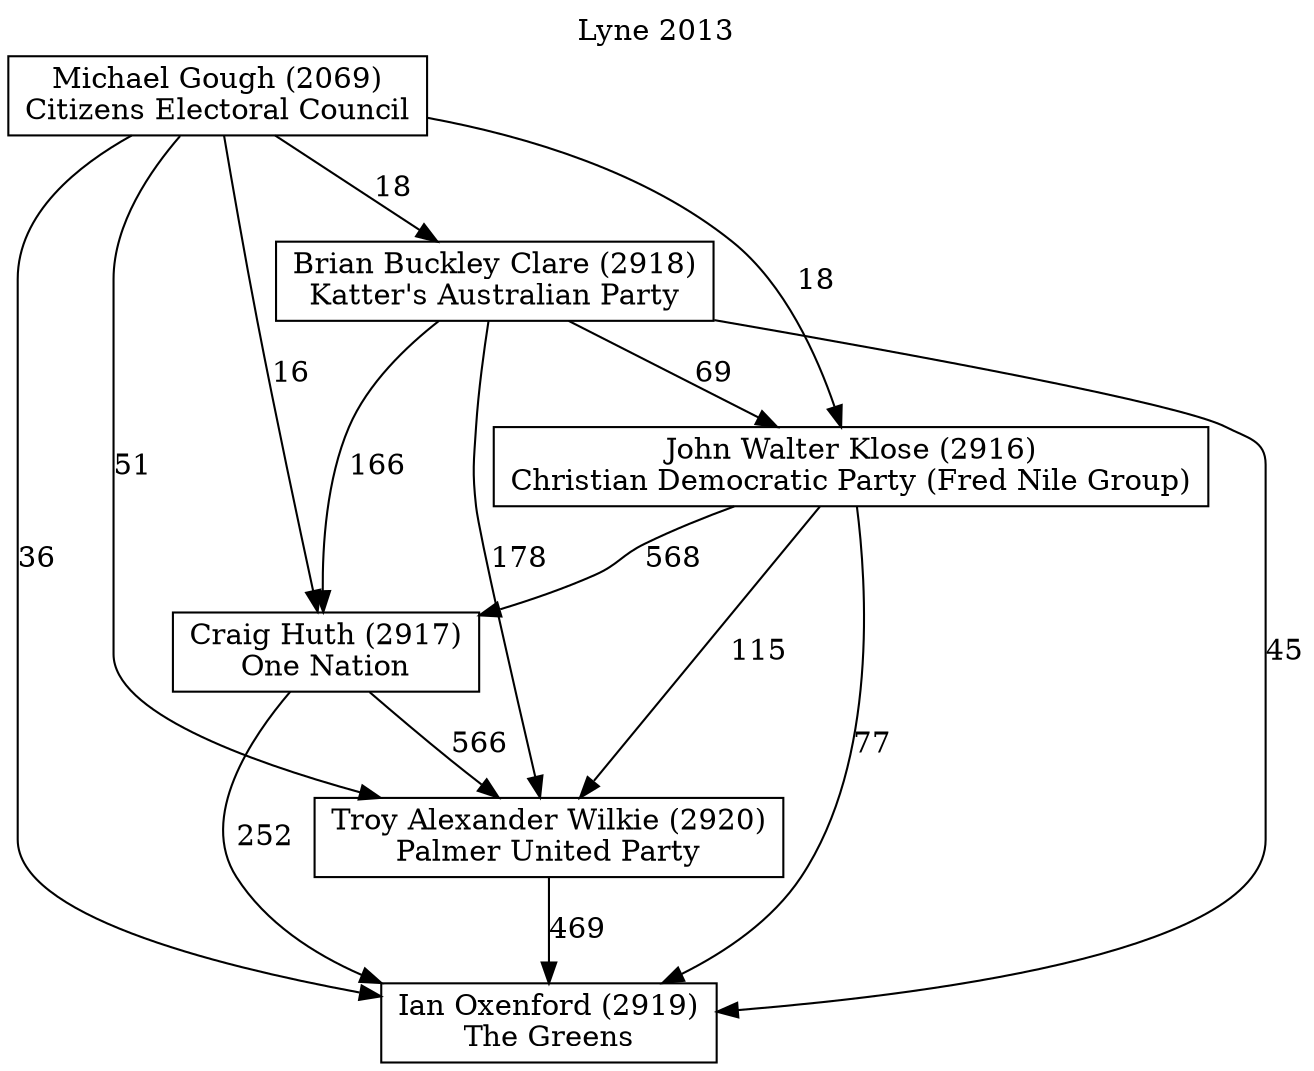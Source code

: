 // House preference flow
digraph "Ian Oxenford (2919)_Lyne_2013" {
	graph [label="Lyne 2013" labelloc=t]
	node [shape=box]
	"Ian Oxenford (2919)" [label="Ian Oxenford (2919)
The Greens"]
	"Troy Alexander Wilkie (2920)" [label="Troy Alexander Wilkie (2920)
Palmer United Party"]
	"Craig Huth (2917)" [label="Craig Huth (2917)
One Nation"]
	"John Walter Klose (2916)" [label="John Walter Klose (2916)
Christian Democratic Party (Fred Nile Group)"]
	"Brian Buckley Clare (2918)" [label="Brian Buckley Clare (2918)
Katter's Australian Party"]
	"Michael Gough (2069)" [label="Michael Gough (2069)
Citizens Electoral Council"]
	"Ian Oxenford (2919)" [label="Ian Oxenford (2919)
The Greens"]
	"Craig Huth (2917)" [label="Craig Huth (2917)
One Nation"]
	"John Walter Klose (2916)" [label="John Walter Klose (2916)
Christian Democratic Party (Fred Nile Group)"]
	"Brian Buckley Clare (2918)" [label="Brian Buckley Clare (2918)
Katter's Australian Party"]
	"Michael Gough (2069)" [label="Michael Gough (2069)
Citizens Electoral Council"]
	"Ian Oxenford (2919)" [label="Ian Oxenford (2919)
The Greens"]
	"John Walter Klose (2916)" [label="John Walter Klose (2916)
Christian Democratic Party (Fred Nile Group)"]
	"Brian Buckley Clare (2918)" [label="Brian Buckley Clare (2918)
Katter's Australian Party"]
	"Michael Gough (2069)" [label="Michael Gough (2069)
Citizens Electoral Council"]
	"Ian Oxenford (2919)" [label="Ian Oxenford (2919)
The Greens"]
	"Brian Buckley Clare (2918)" [label="Brian Buckley Clare (2918)
Katter's Australian Party"]
	"Michael Gough (2069)" [label="Michael Gough (2069)
Citizens Electoral Council"]
	"Ian Oxenford (2919)" [label="Ian Oxenford (2919)
The Greens"]
	"Michael Gough (2069)" [label="Michael Gough (2069)
Citizens Electoral Council"]
	"Michael Gough (2069)" [label="Michael Gough (2069)
Citizens Electoral Council"]
	"Brian Buckley Clare (2918)" [label="Brian Buckley Clare (2918)
Katter's Australian Party"]
	"Michael Gough (2069)" [label="Michael Gough (2069)
Citizens Electoral Council"]
	"Michael Gough (2069)" [label="Michael Gough (2069)
Citizens Electoral Council"]
	"John Walter Klose (2916)" [label="John Walter Klose (2916)
Christian Democratic Party (Fred Nile Group)"]
	"Brian Buckley Clare (2918)" [label="Brian Buckley Clare (2918)
Katter's Australian Party"]
	"Michael Gough (2069)" [label="Michael Gough (2069)
Citizens Electoral Council"]
	"John Walter Klose (2916)" [label="John Walter Klose (2916)
Christian Democratic Party (Fred Nile Group)"]
	"Michael Gough (2069)" [label="Michael Gough (2069)
Citizens Electoral Council"]
	"Michael Gough (2069)" [label="Michael Gough (2069)
Citizens Electoral Council"]
	"Brian Buckley Clare (2918)" [label="Brian Buckley Clare (2918)
Katter's Australian Party"]
	"Michael Gough (2069)" [label="Michael Gough (2069)
Citizens Electoral Council"]
	"Michael Gough (2069)" [label="Michael Gough (2069)
Citizens Electoral Council"]
	"Craig Huth (2917)" [label="Craig Huth (2917)
One Nation"]
	"John Walter Klose (2916)" [label="John Walter Klose (2916)
Christian Democratic Party (Fred Nile Group)"]
	"Brian Buckley Clare (2918)" [label="Brian Buckley Clare (2918)
Katter's Australian Party"]
	"Michael Gough (2069)" [label="Michael Gough (2069)
Citizens Electoral Council"]
	"Craig Huth (2917)" [label="Craig Huth (2917)
One Nation"]
	"Brian Buckley Clare (2918)" [label="Brian Buckley Clare (2918)
Katter's Australian Party"]
	"Michael Gough (2069)" [label="Michael Gough (2069)
Citizens Electoral Council"]
	"Craig Huth (2917)" [label="Craig Huth (2917)
One Nation"]
	"Michael Gough (2069)" [label="Michael Gough (2069)
Citizens Electoral Council"]
	"Michael Gough (2069)" [label="Michael Gough (2069)
Citizens Electoral Council"]
	"Brian Buckley Clare (2918)" [label="Brian Buckley Clare (2918)
Katter's Australian Party"]
	"Michael Gough (2069)" [label="Michael Gough (2069)
Citizens Electoral Council"]
	"Michael Gough (2069)" [label="Michael Gough (2069)
Citizens Electoral Council"]
	"John Walter Klose (2916)" [label="John Walter Klose (2916)
Christian Democratic Party (Fred Nile Group)"]
	"Brian Buckley Clare (2918)" [label="Brian Buckley Clare (2918)
Katter's Australian Party"]
	"Michael Gough (2069)" [label="Michael Gough (2069)
Citizens Electoral Council"]
	"John Walter Klose (2916)" [label="John Walter Klose (2916)
Christian Democratic Party (Fred Nile Group)"]
	"Michael Gough (2069)" [label="Michael Gough (2069)
Citizens Electoral Council"]
	"Michael Gough (2069)" [label="Michael Gough (2069)
Citizens Electoral Council"]
	"Brian Buckley Clare (2918)" [label="Brian Buckley Clare (2918)
Katter's Australian Party"]
	"Michael Gough (2069)" [label="Michael Gough (2069)
Citizens Electoral Council"]
	"Michael Gough (2069)" [label="Michael Gough (2069)
Citizens Electoral Council"]
	"Troy Alexander Wilkie (2920)" [label="Troy Alexander Wilkie (2920)
Palmer United Party"]
	"Craig Huth (2917)" [label="Craig Huth (2917)
One Nation"]
	"John Walter Klose (2916)" [label="John Walter Klose (2916)
Christian Democratic Party (Fred Nile Group)"]
	"Brian Buckley Clare (2918)" [label="Brian Buckley Clare (2918)
Katter's Australian Party"]
	"Michael Gough (2069)" [label="Michael Gough (2069)
Citizens Electoral Council"]
	"Troy Alexander Wilkie (2920)" [label="Troy Alexander Wilkie (2920)
Palmer United Party"]
	"John Walter Klose (2916)" [label="John Walter Klose (2916)
Christian Democratic Party (Fred Nile Group)"]
	"Brian Buckley Clare (2918)" [label="Brian Buckley Clare (2918)
Katter's Australian Party"]
	"Michael Gough (2069)" [label="Michael Gough (2069)
Citizens Electoral Council"]
	"Troy Alexander Wilkie (2920)" [label="Troy Alexander Wilkie (2920)
Palmer United Party"]
	"Brian Buckley Clare (2918)" [label="Brian Buckley Clare (2918)
Katter's Australian Party"]
	"Michael Gough (2069)" [label="Michael Gough (2069)
Citizens Electoral Council"]
	"Troy Alexander Wilkie (2920)" [label="Troy Alexander Wilkie (2920)
Palmer United Party"]
	"Michael Gough (2069)" [label="Michael Gough (2069)
Citizens Electoral Council"]
	"Michael Gough (2069)" [label="Michael Gough (2069)
Citizens Electoral Council"]
	"Brian Buckley Clare (2918)" [label="Brian Buckley Clare (2918)
Katter's Australian Party"]
	"Michael Gough (2069)" [label="Michael Gough (2069)
Citizens Electoral Council"]
	"Michael Gough (2069)" [label="Michael Gough (2069)
Citizens Electoral Council"]
	"John Walter Klose (2916)" [label="John Walter Klose (2916)
Christian Democratic Party (Fred Nile Group)"]
	"Brian Buckley Clare (2918)" [label="Brian Buckley Clare (2918)
Katter's Australian Party"]
	"Michael Gough (2069)" [label="Michael Gough (2069)
Citizens Electoral Council"]
	"John Walter Klose (2916)" [label="John Walter Klose (2916)
Christian Democratic Party (Fred Nile Group)"]
	"Michael Gough (2069)" [label="Michael Gough (2069)
Citizens Electoral Council"]
	"Michael Gough (2069)" [label="Michael Gough (2069)
Citizens Electoral Council"]
	"Brian Buckley Clare (2918)" [label="Brian Buckley Clare (2918)
Katter's Australian Party"]
	"Michael Gough (2069)" [label="Michael Gough (2069)
Citizens Electoral Council"]
	"Michael Gough (2069)" [label="Michael Gough (2069)
Citizens Electoral Council"]
	"Craig Huth (2917)" [label="Craig Huth (2917)
One Nation"]
	"John Walter Klose (2916)" [label="John Walter Klose (2916)
Christian Democratic Party (Fred Nile Group)"]
	"Brian Buckley Clare (2918)" [label="Brian Buckley Clare (2918)
Katter's Australian Party"]
	"Michael Gough (2069)" [label="Michael Gough (2069)
Citizens Electoral Council"]
	"Craig Huth (2917)" [label="Craig Huth (2917)
One Nation"]
	"Brian Buckley Clare (2918)" [label="Brian Buckley Clare (2918)
Katter's Australian Party"]
	"Michael Gough (2069)" [label="Michael Gough (2069)
Citizens Electoral Council"]
	"Craig Huth (2917)" [label="Craig Huth (2917)
One Nation"]
	"Michael Gough (2069)" [label="Michael Gough (2069)
Citizens Electoral Council"]
	"Michael Gough (2069)" [label="Michael Gough (2069)
Citizens Electoral Council"]
	"Brian Buckley Clare (2918)" [label="Brian Buckley Clare (2918)
Katter's Australian Party"]
	"Michael Gough (2069)" [label="Michael Gough (2069)
Citizens Electoral Council"]
	"Michael Gough (2069)" [label="Michael Gough (2069)
Citizens Electoral Council"]
	"John Walter Klose (2916)" [label="John Walter Klose (2916)
Christian Democratic Party (Fred Nile Group)"]
	"Brian Buckley Clare (2918)" [label="Brian Buckley Clare (2918)
Katter's Australian Party"]
	"Michael Gough (2069)" [label="Michael Gough (2069)
Citizens Electoral Council"]
	"John Walter Klose (2916)" [label="John Walter Klose (2916)
Christian Democratic Party (Fred Nile Group)"]
	"Michael Gough (2069)" [label="Michael Gough (2069)
Citizens Electoral Council"]
	"Michael Gough (2069)" [label="Michael Gough (2069)
Citizens Electoral Council"]
	"Brian Buckley Clare (2918)" [label="Brian Buckley Clare (2918)
Katter's Australian Party"]
	"Michael Gough (2069)" [label="Michael Gough (2069)
Citizens Electoral Council"]
	"Michael Gough (2069)" [label="Michael Gough (2069)
Citizens Electoral Council"]
	"Troy Alexander Wilkie (2920)" -> "Ian Oxenford (2919)" [label=469]
	"Craig Huth (2917)" -> "Troy Alexander Wilkie (2920)" [label=566]
	"John Walter Klose (2916)" -> "Craig Huth (2917)" [label=568]
	"Brian Buckley Clare (2918)" -> "John Walter Klose (2916)" [label=69]
	"Michael Gough (2069)" -> "Brian Buckley Clare (2918)" [label=18]
	"Craig Huth (2917)" -> "Ian Oxenford (2919)" [label=252]
	"John Walter Klose (2916)" -> "Ian Oxenford (2919)" [label=77]
	"Brian Buckley Clare (2918)" -> "Ian Oxenford (2919)" [label=45]
	"Michael Gough (2069)" -> "Ian Oxenford (2919)" [label=36]
	"Michael Gough (2069)" -> "John Walter Klose (2916)" [label=18]
	"Brian Buckley Clare (2918)" -> "Craig Huth (2917)" [label=166]
	"Michael Gough (2069)" -> "Craig Huth (2917)" [label=16]
	"John Walter Klose (2916)" -> "Troy Alexander Wilkie (2920)" [label=115]
	"Brian Buckley Clare (2918)" -> "Troy Alexander Wilkie (2920)" [label=178]
	"Michael Gough (2069)" -> "Troy Alexander Wilkie (2920)" [label=51]
}
